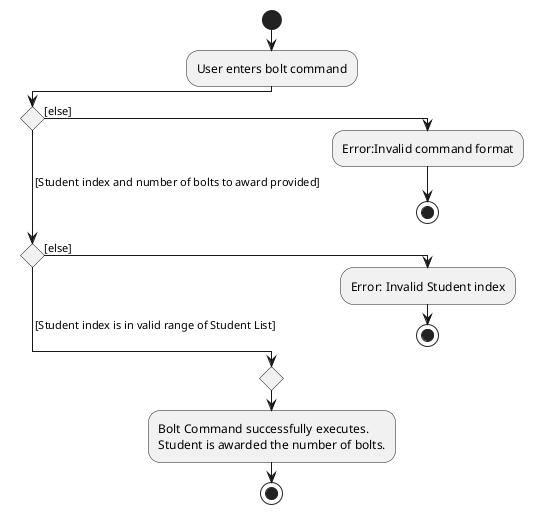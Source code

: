 @startuml
!pragma useVerticalIf on
start
:User enters bolt command;
if () then ([else])
  :Error:Invalid command format;
  stop
( [Student index and number of bolts to award provided]) elseif () then ([else])
  :Error: Invalid Student index;
  stop
else ( [Student index is in valid range of Student List])
endif
  :Bolt Command successfully executes.
Student is awarded the number of bolts.;
stop

@enduml
